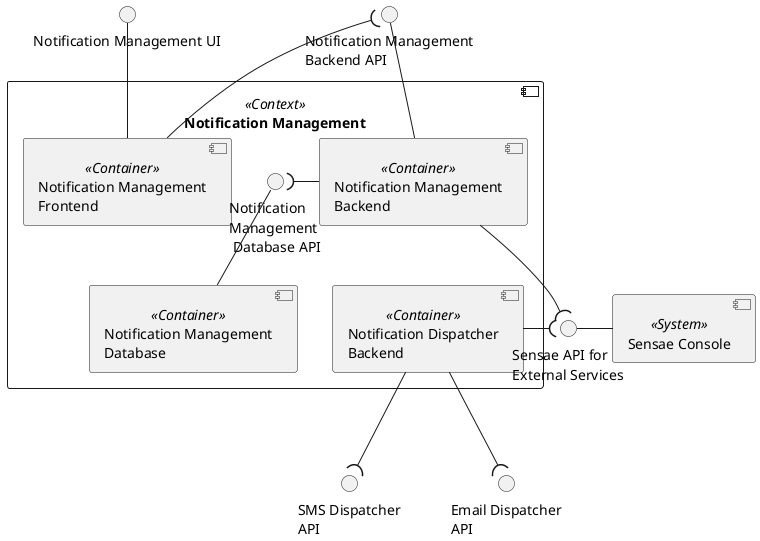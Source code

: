 @startuml notification-management-context

interface "Notification Management UI" as FRONT_API
interface "Notification Management\nBackend API" as BACK_API

component "Notification Management" <<Context>> {
    component "Notification Management\nBackend" <<Container>> as BACK
    component "Notification Management\nFrontend" <<Container>> as FRONT
    component "Notification Management\nDatabase" <<Container>> as DB

    interface "Notification\nManagement\n Database API" as DB_API
    
    component "Notification Dispatcher\nBackend" <<Container>> as DISP

    DB_API -- DB
    FRONT_API -- FRONT
    BACK_API -- BACK
    DB_API )- BACK
    FRONT --( BACK_API
}

component "Sensae Console" <<System>> as MB
interface "Sensae API for\nExternal Services" as MB_API

interface "SMS Dispatcher\nAPI" as SMS
interface "Email Dispatcher\nAPI" as EMAIL

MB_API - MB

BACK --( MB_API
DISP -( MB_API

BACK -[hidden]- DISP

DISP --( EMAIL
DISP --( SMS

@enduml
